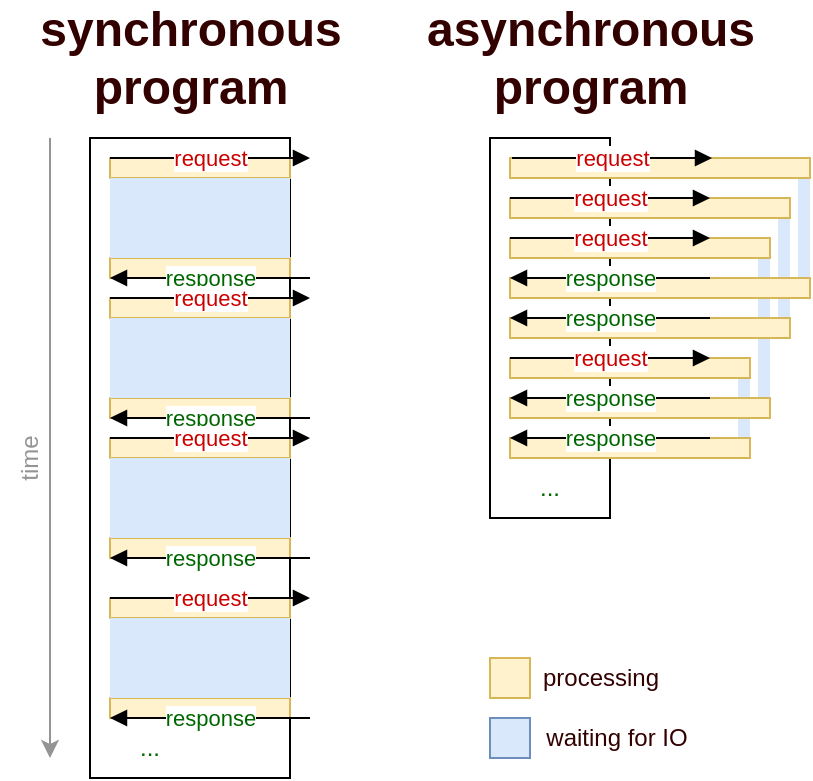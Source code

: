 <mxfile version="15.4.0" type="device"><diagram id="71uigGta9kO31QzHrOm_" name="Page-1"><mxGraphModel dx="1185" dy="700" grid="1" gridSize="10" guides="1" tooltips="1" connect="1" arrows="1" fold="1" page="1" pageScale="1" pageWidth="850" pageHeight="1100" math="0" shadow="0"><root><mxCell id="0"/><mxCell id="1" parent="0"/><mxCell id="9CKw6MkSDCYnCThOoTFG-253" value="" style="rounded=0;whiteSpace=wrap;html=1;strokeColor=none;fillColor=#dae8fc;" vertex="1" parent="1"><mxGeometry x="484" y="280" width="6" height="30" as="geometry"/></mxCell><mxCell id="9CKw6MkSDCYnCThOoTFG-252" value="" style="rounded=0;whiteSpace=wrap;html=1;strokeColor=none;fillColor=#dae8fc;" vertex="1" parent="1"><mxGeometry x="494" y="220" width="6" height="70" as="geometry"/></mxCell><mxCell id="9CKw6MkSDCYnCThOoTFG-249" value="" style="rounded=0;whiteSpace=wrap;html=1;strokeColor=none;fillColor=#dae8fc;" vertex="1" parent="1"><mxGeometry x="504" y="200" width="6" height="50" as="geometry"/></mxCell><mxCell id="9CKw6MkSDCYnCThOoTFG-248" value="" style="rounded=0;whiteSpace=wrap;html=1;strokeColor=none;fillColor=#dae8fc;" vertex="1" parent="1"><mxGeometry x="514" y="180" width="6" height="50" as="geometry"/></mxCell><mxCell id="9CKw6MkSDCYnCThOoTFG-74" value="" style="rounded=0;whiteSpace=wrap;html=1;" vertex="1" parent="1"><mxGeometry x="360" y="160" width="60" height="190" as="geometry"/></mxCell><mxCell id="9CKw6MkSDCYnCThOoTFG-1" value="" style="rounded=0;whiteSpace=wrap;html=1;" vertex="1" parent="1"><mxGeometry x="160" y="160" width="100" height="320" as="geometry"/></mxCell><mxCell id="9CKw6MkSDCYnCThOoTFG-26" value="" style="endArrow=classic;html=1;rounded=0;fontColor=#006600;strokeWidth=1;edgeStyle=orthogonalEdgeStyle;strokeColor=#949494;" edge="1" parent="1"><mxGeometry relative="1" as="geometry"><mxPoint x="140" y="160" as="sourcePoint"/><mxPoint x="140" y="470" as="targetPoint"/></mxGeometry></mxCell><mxCell id="9CKw6MkSDCYnCThOoTFG-28" value="..." style="text;html=1;strokeColor=none;fillColor=none;align=center;verticalAlign=middle;whiteSpace=wrap;rounded=0;fontColor=#006600;" vertex="1" parent="1"><mxGeometry x="160" y="450" width="60" height="30" as="geometry"/></mxCell><mxCell id="9CKw6MkSDCYnCThOoTFG-88" value="synchronous&lt;br&gt;program" style="text;strokeColor=none;fillColor=none;html=1;fontSize=24;fontStyle=1;verticalAlign=middle;align=center;fontColor=#330000;" vertex="1" parent="1"><mxGeometry x="160" y="100" width="100" height="40" as="geometry"/></mxCell><mxCell id="9CKw6MkSDCYnCThOoTFG-89" value="asynchronous&lt;br&gt;program" style="text;strokeColor=none;fillColor=none;html=1;fontSize=24;fontStyle=1;verticalAlign=middle;align=center;fontColor=#330000;" vertex="1" parent="1"><mxGeometry x="360" y="100" width="100" height="40" as="geometry"/></mxCell><mxCell id="9CKw6MkSDCYnCThOoTFG-120" value="" style="rounded=0;whiteSpace=wrap;html=1;strokeColor=#d6b656;fillColor=#fff2cc;" vertex="1" parent="1"><mxGeometry x="360" y="420" width="20" height="20" as="geometry"/></mxCell><mxCell id="9CKw6MkSDCYnCThOoTFG-121" value="processing" style="text;html=1;align=center;verticalAlign=middle;resizable=0;points=[];autosize=1;strokeColor=none;fillColor=none;fontColor=#330000;" vertex="1" parent="1"><mxGeometry x="380" y="420" width="70" height="20" as="geometry"/></mxCell><mxCell id="9CKw6MkSDCYnCThOoTFG-15" value="" style="group" vertex="1" connectable="0" parent="1"><mxGeometry x="180" y="180" width="220" height="120" as="geometry"/></mxCell><mxCell id="9CKw6MkSDCYnCThOoTFG-98" value="" style="group" vertex="1" connectable="0" parent="9CKw6MkSDCYnCThOoTFG-15"><mxGeometry width="220" height="120" as="geometry"/></mxCell><mxCell id="9CKw6MkSDCYnCThOoTFG-135" value="" style="group" vertex="1" connectable="0" parent="9CKw6MkSDCYnCThOoTFG-98"><mxGeometry x="-10" y="-10" width="110" height="70" as="geometry"/></mxCell><mxCell id="9CKw6MkSDCYnCThOoTFG-94" value="" style="rounded=0;whiteSpace=wrap;html=1;strokeColor=#d6b656;fillColor=#fff2cc;" vertex="1" parent="9CKw6MkSDCYnCThOoTFG-135"><mxGeometry y="50" width="90" height="10" as="geometry"/></mxCell><mxCell id="9CKw6MkSDCYnCThOoTFG-93" value="" style="rounded=0;whiteSpace=wrap;html=1;strokeColor=#d6b656;fillColor=#fff2cc;" vertex="1" parent="9CKw6MkSDCYnCThOoTFG-135"><mxGeometry width="90" height="10" as="geometry"/></mxCell><mxCell id="9CKw6MkSDCYnCThOoTFG-11" value="request" style="endArrow=block;html=1;rounded=0;fontColor=#CC0000;edgeStyle=orthogonalEdgeStyle;strokeWidth=1;endFill=1;" edge="1" parent="9CKw6MkSDCYnCThOoTFG-135"><mxGeometry relative="1" as="geometry"><mxPoint as="sourcePoint"/><mxPoint x="100" as="targetPoint"/></mxGeometry></mxCell><mxCell id="9CKw6MkSDCYnCThOoTFG-13" value="response" style="endArrow=none;html=1;rounded=0;fontColor=#006600;edgeStyle=orthogonalEdgeStyle;strokeWidth=1;endFill=0;startArrow=block;startFill=1;" edge="1" parent="9CKw6MkSDCYnCThOoTFG-135"><mxGeometry relative="1" as="geometry"><mxPoint y="60" as="sourcePoint"/><mxPoint x="100" y="60" as="targetPoint"/></mxGeometry></mxCell><mxCell id="9CKw6MkSDCYnCThOoTFG-189" value="" style="rounded=0;whiteSpace=wrap;html=1;strokeColor=none;fillColor=#dae8fc;" vertex="1" parent="9CKw6MkSDCYnCThOoTFG-135"><mxGeometry y="10" width="90" height="40" as="geometry"/></mxCell><mxCell id="9CKw6MkSDCYnCThOoTFG-190" value="" style="rounded=0;whiteSpace=wrap;html=1;strokeColor=#d6b656;fillColor=#fff2cc;" vertex="1" parent="9CKw6MkSDCYnCThOoTFG-98"><mxGeometry x="-10" y="110" width="90" height="10" as="geometry"/></mxCell><mxCell id="9CKw6MkSDCYnCThOoTFG-191" value="" style="rounded=0;whiteSpace=wrap;html=1;strokeColor=#d6b656;fillColor=#fff2cc;" vertex="1" parent="9CKw6MkSDCYnCThOoTFG-98"><mxGeometry x="-10" y="60" width="90" height="10" as="geometry"/></mxCell><mxCell id="9CKw6MkSDCYnCThOoTFG-192" value="request" style="endArrow=block;html=1;rounded=0;fontColor=#CC0000;edgeStyle=orthogonalEdgeStyle;strokeWidth=1;endFill=1;" edge="1" parent="9CKw6MkSDCYnCThOoTFG-98"><mxGeometry relative="1" as="geometry"><mxPoint x="-10" y="60" as="sourcePoint"/><mxPoint x="90" y="60" as="targetPoint"/></mxGeometry></mxCell><mxCell id="9CKw6MkSDCYnCThOoTFG-193" value="response" style="endArrow=none;html=1;rounded=0;fontColor=#006600;edgeStyle=orthogonalEdgeStyle;strokeWidth=1;endFill=0;startArrow=block;startFill=1;" edge="1" parent="9CKw6MkSDCYnCThOoTFG-98"><mxGeometry relative="1" as="geometry"><mxPoint x="-10" y="120" as="sourcePoint"/><mxPoint x="90" y="120" as="targetPoint"/></mxGeometry></mxCell><mxCell id="9CKw6MkSDCYnCThOoTFG-194" value="" style="rounded=0;whiteSpace=wrap;html=1;strokeColor=none;fillColor=#dae8fc;" vertex="1" parent="9CKw6MkSDCYnCThOoTFG-98"><mxGeometry x="-10" y="70" width="90" height="40" as="geometry"/></mxCell><mxCell id="9CKw6MkSDCYnCThOoTFG-195" value="" style="rounded=0;whiteSpace=wrap;html=1;strokeColor=#d6b656;fillColor=#fff2cc;" vertex="1" parent="1"><mxGeometry x="170" y="360" width="90" height="10" as="geometry"/></mxCell><mxCell id="9CKw6MkSDCYnCThOoTFG-196" value="" style="rounded=0;whiteSpace=wrap;html=1;strokeColor=#d6b656;fillColor=#fff2cc;" vertex="1" parent="1"><mxGeometry x="170" y="310" width="90" height="10" as="geometry"/></mxCell><mxCell id="9CKw6MkSDCYnCThOoTFG-197" value="request" style="endArrow=block;html=1;rounded=0;fontColor=#CC0000;edgeStyle=orthogonalEdgeStyle;strokeWidth=1;endFill=1;" edge="1" parent="1"><mxGeometry relative="1" as="geometry"><mxPoint x="170" y="310" as="sourcePoint"/><mxPoint x="270" y="310" as="targetPoint"/></mxGeometry></mxCell><mxCell id="9CKw6MkSDCYnCThOoTFG-198" value="response" style="endArrow=none;html=1;rounded=0;fontColor=#006600;edgeStyle=orthogonalEdgeStyle;strokeWidth=1;endFill=0;startArrow=block;startFill=1;" edge="1" parent="1"><mxGeometry relative="1" as="geometry"><mxPoint x="170" y="370" as="sourcePoint"/><mxPoint x="270" y="370" as="targetPoint"/></mxGeometry></mxCell><mxCell id="9CKw6MkSDCYnCThOoTFG-199" value="" style="rounded=0;whiteSpace=wrap;html=1;strokeColor=none;fillColor=#dae8fc;" vertex="1" parent="1"><mxGeometry x="170" y="320" width="90" height="40" as="geometry"/></mxCell><mxCell id="9CKw6MkSDCYnCThOoTFG-200" value="" style="rounded=0;whiteSpace=wrap;html=1;strokeColor=#d6b656;fillColor=#fff2cc;" vertex="1" parent="1"><mxGeometry x="170" y="440" width="90" height="10" as="geometry"/></mxCell><mxCell id="9CKw6MkSDCYnCThOoTFG-201" value="" style="rounded=0;whiteSpace=wrap;html=1;strokeColor=#d6b656;fillColor=#fff2cc;" vertex="1" parent="1"><mxGeometry x="170" y="390" width="90" height="10" as="geometry"/></mxCell><mxCell id="9CKw6MkSDCYnCThOoTFG-202" value="request" style="endArrow=block;html=1;rounded=0;fontColor=#CC0000;edgeStyle=orthogonalEdgeStyle;strokeWidth=1;endFill=1;" edge="1" parent="1"><mxGeometry relative="1" as="geometry"><mxPoint x="170" y="390" as="sourcePoint"/><mxPoint x="270" y="390" as="targetPoint"/></mxGeometry></mxCell><mxCell id="9CKw6MkSDCYnCThOoTFG-203" value="response" style="endArrow=none;html=1;rounded=0;fontColor=#006600;edgeStyle=orthogonalEdgeStyle;strokeWidth=1;endFill=0;startArrow=block;startFill=1;" edge="1" parent="1"><mxGeometry relative="1" as="geometry"><mxPoint x="170" y="450" as="sourcePoint"/><mxPoint x="270" y="450" as="targetPoint"/></mxGeometry></mxCell><mxCell id="9CKw6MkSDCYnCThOoTFG-204" value="" style="rounded=0;whiteSpace=wrap;html=1;strokeColor=none;fillColor=#dae8fc;" vertex="1" parent="1"><mxGeometry x="170" y="400" width="90" height="40" as="geometry"/></mxCell><mxCell id="9CKw6MkSDCYnCThOoTFG-206" value="" style="rounded=0;whiteSpace=wrap;html=1;strokeColor=#d6b656;fillColor=#fff2cc;" vertex="1" parent="1"><mxGeometry x="370" y="170" width="150" height="10" as="geometry"/></mxCell><mxCell id="9CKw6MkSDCYnCThOoTFG-207" value="request" style="endArrow=block;html=1;rounded=0;fontColor=#CC0000;edgeStyle=orthogonalEdgeStyle;strokeWidth=1;endFill=1;" edge="1" parent="1"><mxGeometry relative="1" as="geometry"><mxPoint x="371" y="170" as="sourcePoint"/><mxPoint x="471" y="170" as="targetPoint"/></mxGeometry></mxCell><mxCell id="9CKw6MkSDCYnCThOoTFG-218" value="" style="rounded=0;whiteSpace=wrap;html=1;strokeColor=#d6b656;fillColor=#fff2cc;" vertex="1" parent="1"><mxGeometry x="370" y="210" width="130" height="10" as="geometry"/></mxCell><mxCell id="9CKw6MkSDCYnCThOoTFG-219" value="request" style="endArrow=block;html=1;rounded=0;fontColor=#CC0000;edgeStyle=orthogonalEdgeStyle;strokeWidth=1;endFill=1;" edge="1" parent="1"><mxGeometry relative="1" as="geometry"><mxPoint x="370" y="210" as="sourcePoint"/><mxPoint x="470" y="210" as="targetPoint"/></mxGeometry></mxCell><mxCell id="9CKw6MkSDCYnCThOoTFG-220" value="" style="rounded=0;whiteSpace=wrap;html=1;strokeColor=#d6b656;fillColor=#fff2cc;" vertex="1" parent="1"><mxGeometry x="370" y="190" width="140" height="10" as="geometry"/></mxCell><mxCell id="9CKw6MkSDCYnCThOoTFG-221" value="request" style="endArrow=block;html=1;rounded=0;fontColor=#CC0000;edgeStyle=orthogonalEdgeStyle;strokeWidth=1;endFill=1;" edge="1" parent="1"><mxGeometry relative="1" as="geometry"><mxPoint x="370" y="190" as="sourcePoint"/><mxPoint x="470" y="190" as="targetPoint"/></mxGeometry></mxCell><mxCell id="9CKw6MkSDCYnCThOoTFG-229" value="" style="rounded=0;whiteSpace=wrap;html=1;strokeColor=#d6b656;fillColor=#fff2cc;" vertex="1" parent="1"><mxGeometry x="370" y="230" width="150" height="10" as="geometry"/></mxCell><mxCell id="9CKw6MkSDCYnCThOoTFG-230" value="response" style="endArrow=none;html=1;rounded=0;fontColor=#006600;edgeStyle=orthogonalEdgeStyle;strokeWidth=1;endFill=0;startArrow=block;startFill=1;" edge="1" parent="1"><mxGeometry relative="1" as="geometry"><mxPoint x="370" y="230" as="sourcePoint"/><mxPoint x="470" y="230" as="targetPoint"/></mxGeometry></mxCell><mxCell id="9CKw6MkSDCYnCThOoTFG-231" value="" style="rounded=0;whiteSpace=wrap;html=1;strokeColor=#d6b656;fillColor=#fff2cc;" vertex="1" parent="1"><mxGeometry x="370" y="250" width="140" height="10" as="geometry"/></mxCell><mxCell id="9CKw6MkSDCYnCThOoTFG-232" value="response" style="endArrow=none;html=1;rounded=0;fontColor=#006600;edgeStyle=orthogonalEdgeStyle;strokeWidth=1;endFill=0;startArrow=block;startFill=1;" edge="1" parent="1"><mxGeometry relative="1" as="geometry"><mxPoint x="370" y="250" as="sourcePoint"/><mxPoint x="470" y="250" as="targetPoint"/></mxGeometry></mxCell><mxCell id="9CKw6MkSDCYnCThOoTFG-237" value="" style="rounded=0;whiteSpace=wrap;html=1;strokeColor=#d6b656;fillColor=#fff2cc;" vertex="1" parent="1"><mxGeometry x="370" y="270" width="120" height="10" as="geometry"/></mxCell><mxCell id="9CKw6MkSDCYnCThOoTFG-238" value="request" style="endArrow=block;html=1;rounded=0;fontColor=#CC0000;edgeStyle=orthogonalEdgeStyle;strokeWidth=1;endFill=1;" edge="1" parent="1"><mxGeometry relative="1" as="geometry"><mxPoint x="370" y="270" as="sourcePoint"/><mxPoint x="470" y="270" as="targetPoint"/></mxGeometry></mxCell><mxCell id="9CKw6MkSDCYnCThOoTFG-239" value="" style="rounded=0;whiteSpace=wrap;html=1;strokeColor=#d6b656;fillColor=#fff2cc;" vertex="1" parent="1"><mxGeometry x="370" y="290" width="130" height="10" as="geometry"/></mxCell><mxCell id="9CKw6MkSDCYnCThOoTFG-240" value="response" style="endArrow=none;html=1;rounded=0;fontColor=#006600;edgeStyle=orthogonalEdgeStyle;strokeWidth=1;endFill=0;startArrow=block;startFill=1;" edge="1" parent="1"><mxGeometry relative="1" as="geometry"><mxPoint x="370" y="290" as="sourcePoint"/><mxPoint x="470" y="290" as="targetPoint"/></mxGeometry></mxCell><mxCell id="9CKw6MkSDCYnCThOoTFG-241" value="" style="rounded=0;whiteSpace=wrap;html=1;strokeColor=#d6b656;fillColor=#fff2cc;" vertex="1" parent="1"><mxGeometry x="370" y="310" width="120" height="10" as="geometry"/></mxCell><mxCell id="9CKw6MkSDCYnCThOoTFG-242" value="response" style="endArrow=none;html=1;rounded=0;fontColor=#006600;edgeStyle=orthogonalEdgeStyle;strokeWidth=1;endFill=0;startArrow=block;startFill=1;" edge="1" parent="1"><mxGeometry relative="1" as="geometry"><mxPoint x="370" y="310" as="sourcePoint"/><mxPoint x="470" y="310" as="targetPoint"/></mxGeometry></mxCell><mxCell id="9CKw6MkSDCYnCThOoTFG-244" value="..." style="text;html=1;strokeColor=none;fillColor=none;align=center;verticalAlign=middle;whiteSpace=wrap;rounded=0;fontColor=#006600;" vertex="1" parent="1"><mxGeometry x="360" y="320" width="60" height="30" as="geometry"/></mxCell><mxCell id="9CKw6MkSDCYnCThOoTFG-245" value="" style="rounded=0;whiteSpace=wrap;html=1;strokeColor=#6c8ebf;fillColor=#dae8fc;" vertex="1" parent="1"><mxGeometry x="360" y="450" width="20" height="20" as="geometry"/></mxCell><mxCell id="9CKw6MkSDCYnCThOoTFG-246" value="waiting for IO" style="text;html=1;align=center;verticalAlign=middle;resizable=0;points=[];autosize=1;strokeColor=none;fillColor=none;fontColor=#330000;" vertex="1" parent="1"><mxGeometry x="378" y="450" width="90" height="20" as="geometry"/></mxCell><mxCell id="9CKw6MkSDCYnCThOoTFG-247" value="time" style="text;html=1;strokeColor=none;fillColor=none;align=center;verticalAlign=middle;whiteSpace=wrap;rounded=0;fontColor=#949494;rotation=-90;" vertex="1" parent="1"><mxGeometry x="100" y="305" width="60" height="30" as="geometry"/></mxCell></root></mxGraphModel></diagram></mxfile>